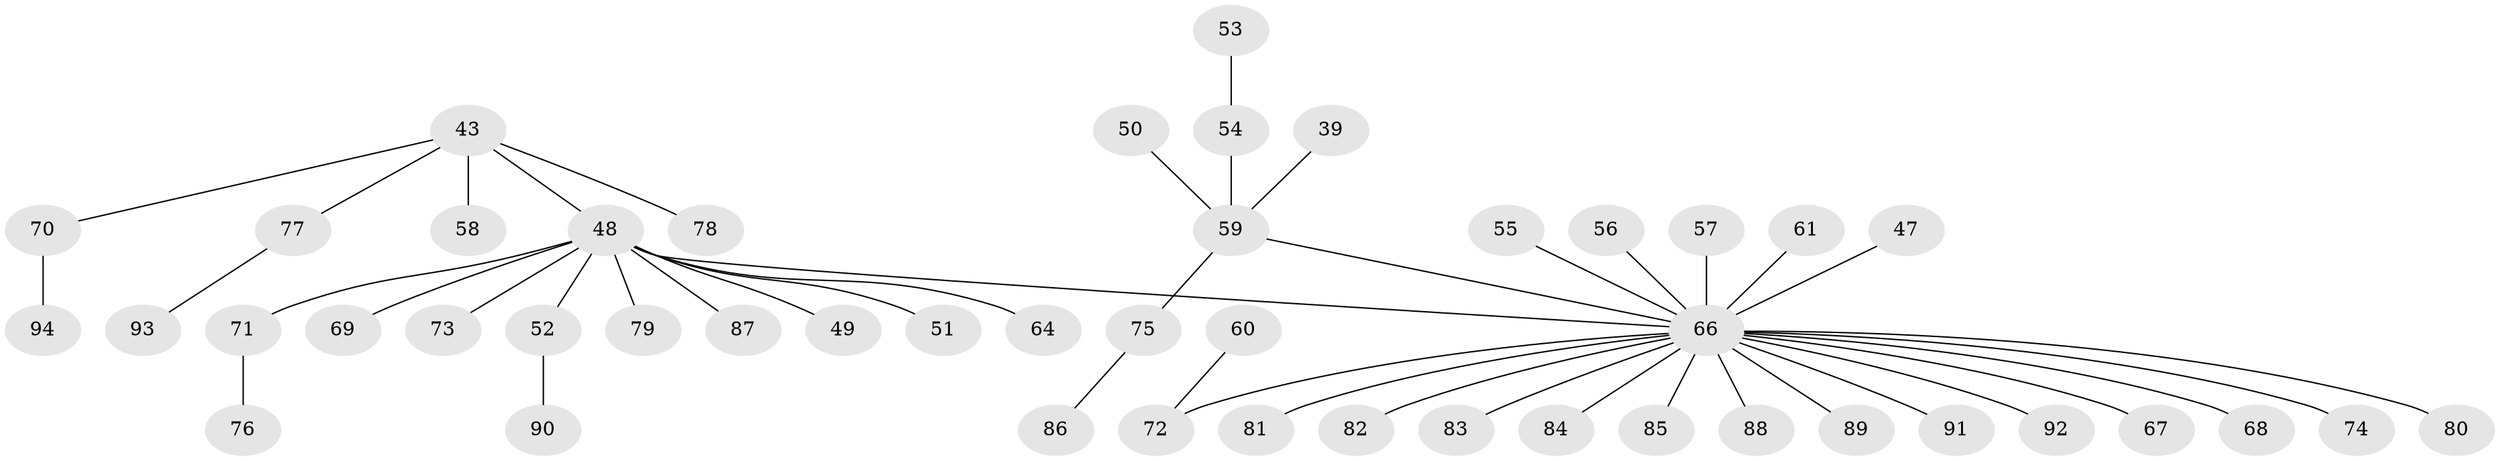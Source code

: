 // original degree distribution, {5: 0.06382978723404255, 3: 0.14893617021276595, 4: 0.0425531914893617, 6: 0.010638297872340425, 1: 0.48936170212765956, 2: 0.24468085106382978}
// Generated by graph-tools (version 1.1) at 2025/53/03/09/25 04:53:55]
// undirected, 47 vertices, 46 edges
graph export_dot {
graph [start="1"]
  node [color=gray90,style=filled];
  39;
  43 [super="+21+31+40"];
  47;
  48 [super="+32+4+9+26+27+33"];
  49;
  50;
  51;
  52;
  53;
  54 [super="+37+46"];
  55;
  56;
  57;
  58;
  59 [super="+35"];
  60;
  61;
  64;
  66 [super="+65+44+30+20+41+62"];
  67;
  68;
  69;
  70 [super="+45+63"];
  71;
  72 [super="+42"];
  73;
  74;
  75;
  76;
  77;
  78;
  79;
  80;
  81;
  82;
  83;
  84;
  85;
  86;
  87;
  88;
  89;
  90;
  91;
  92;
  93;
  94;
  39 -- 59;
  43 -- 78;
  43 -- 77;
  43 -- 70;
  43 -- 58;
  43 -- 48;
  47 -- 66;
  48 -- 69;
  48 -- 49;
  48 -- 64;
  48 -- 87;
  48 -- 73;
  48 -- 52;
  48 -- 71;
  48 -- 66;
  48 -- 51;
  48 -- 79;
  50 -- 59;
  52 -- 90;
  53 -- 54;
  54 -- 59;
  55 -- 66;
  56 -- 66;
  57 -- 66;
  59 -- 75;
  59 -- 66;
  60 -- 72;
  61 -- 66;
  66 -- 88;
  66 -- 80;
  66 -- 81;
  66 -- 84;
  66 -- 91;
  66 -- 67;
  66 -- 68;
  66 -- 83;
  66 -- 89;
  66 -- 72;
  66 -- 85;
  66 -- 74;
  66 -- 82;
  66 -- 92;
  70 -- 94;
  71 -- 76;
  75 -- 86;
  77 -- 93;
}
